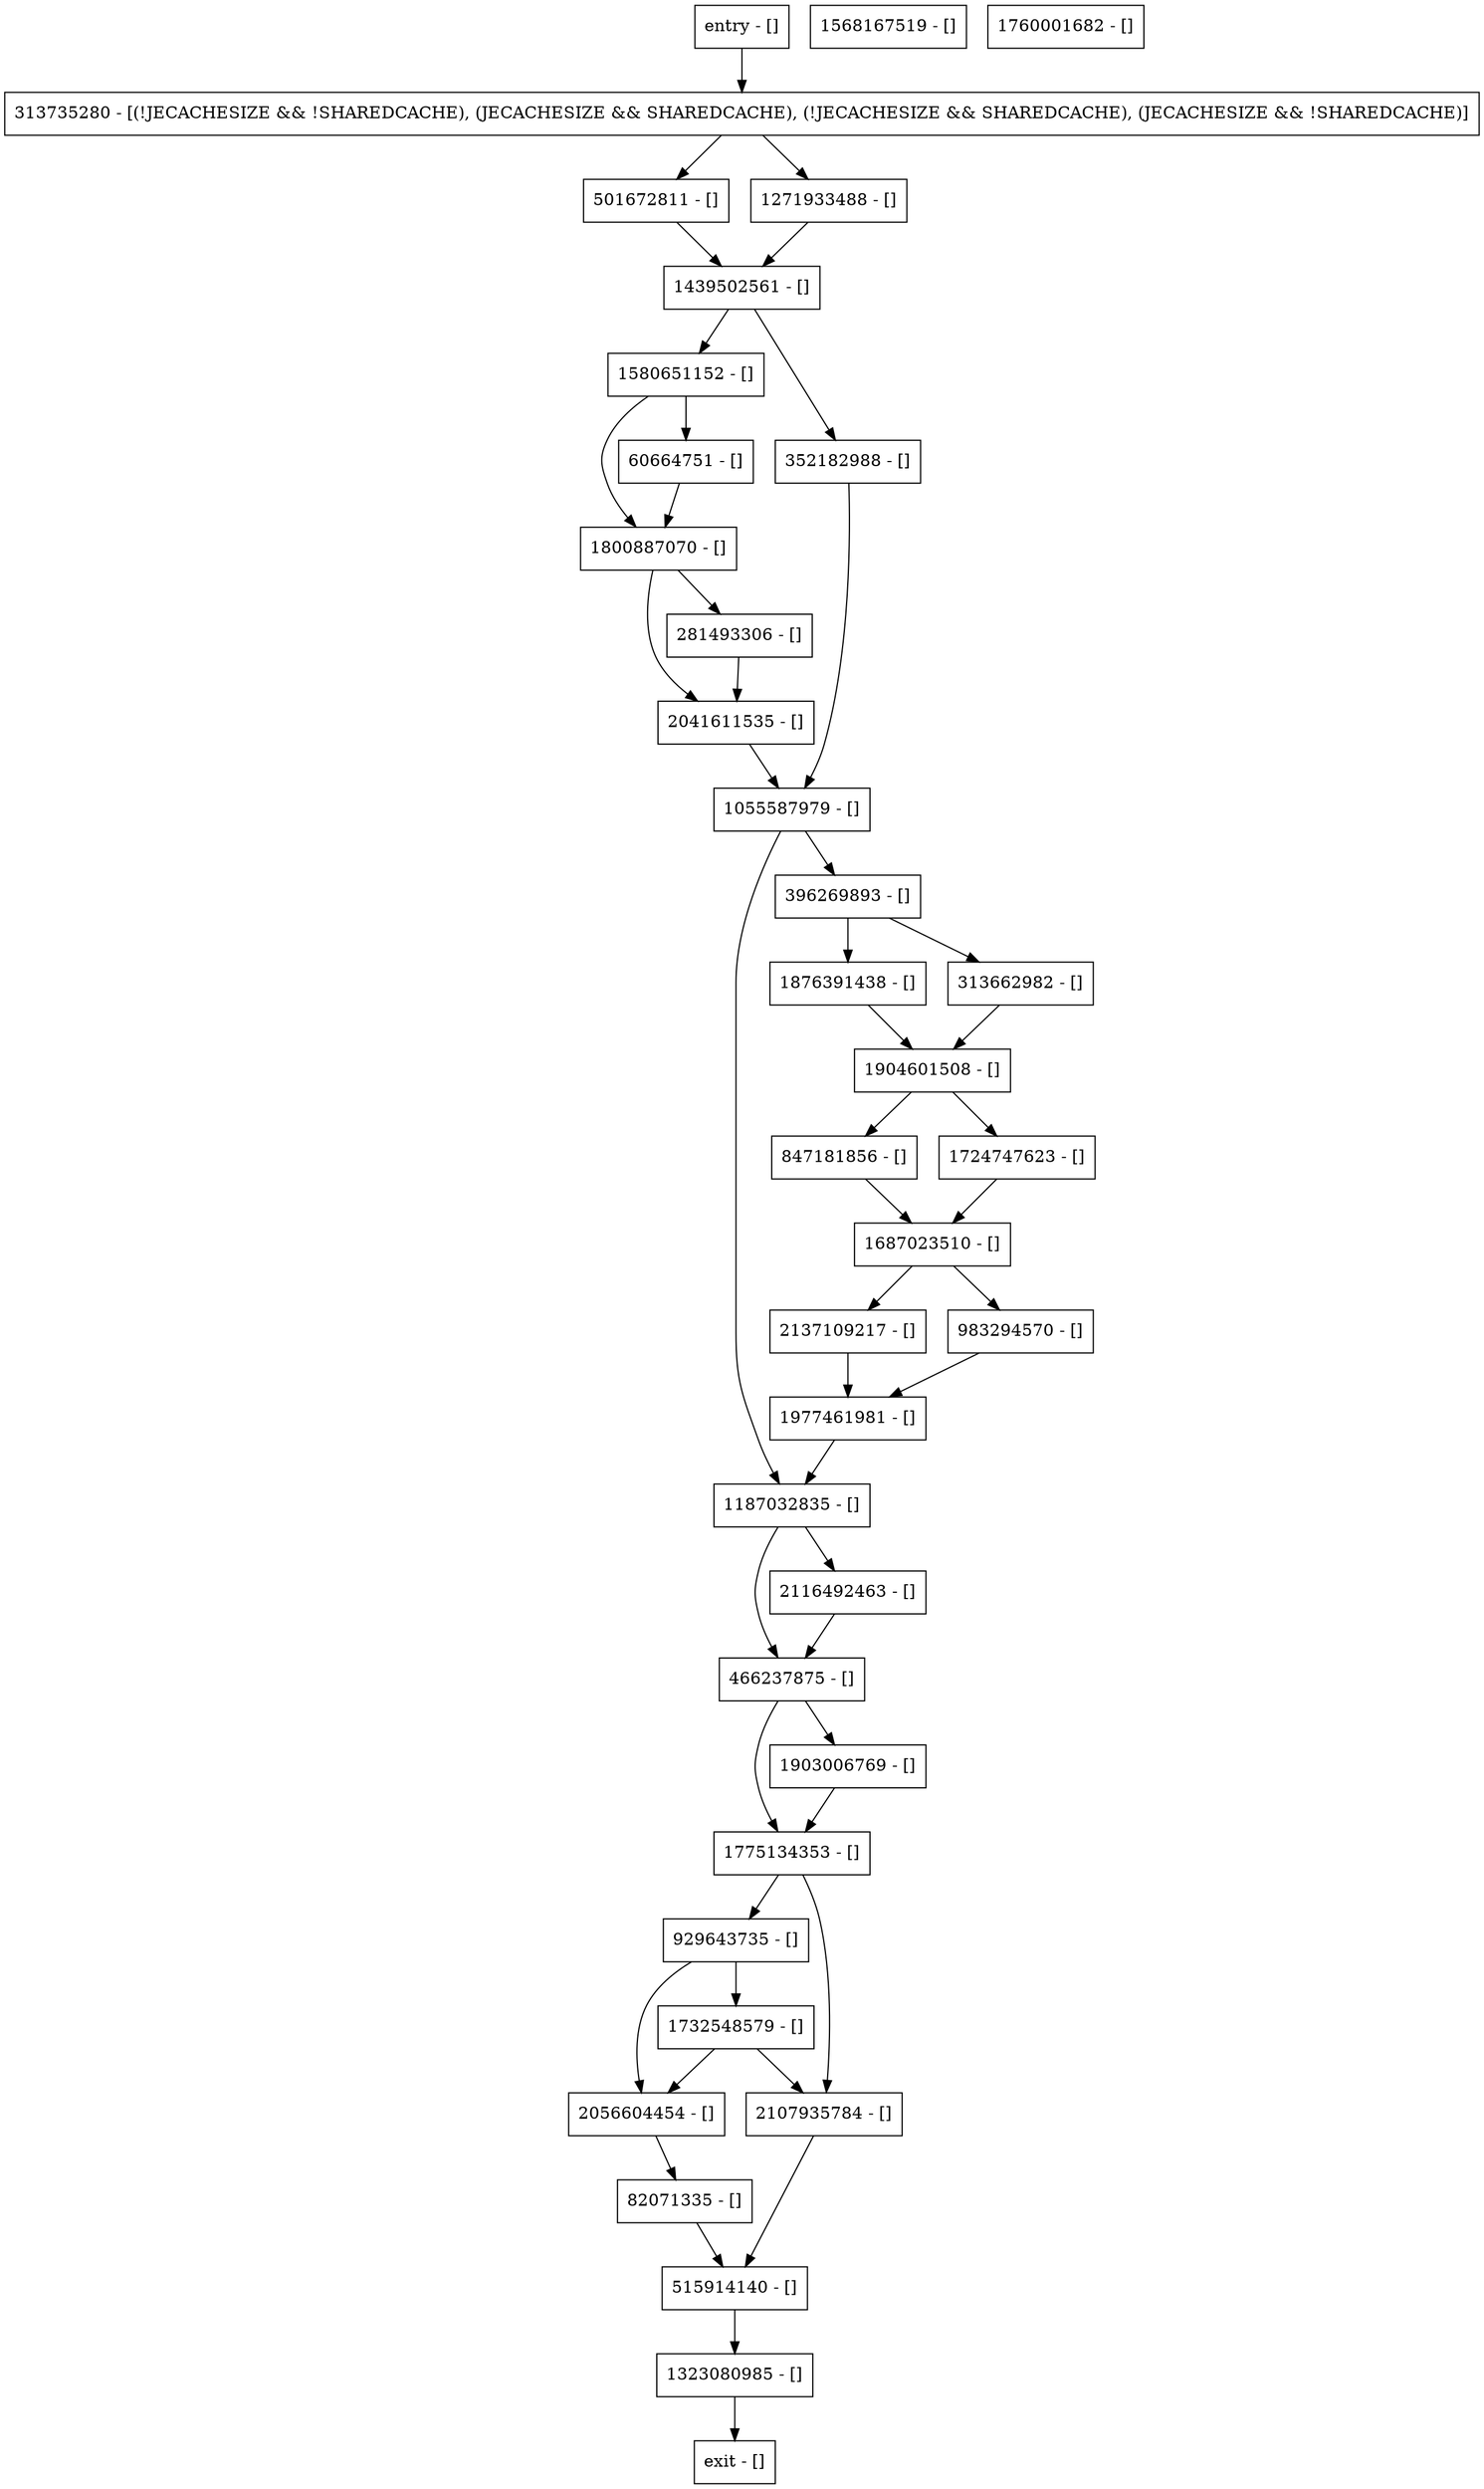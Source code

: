 digraph recover {
node [shape=record];
1977461981 [label="1977461981 - []"];
466237875 [label="466237875 - []"];
82071335 [label="82071335 - []"];
2056604454 [label="2056604454 - []"];
1876391438 [label="1876391438 - []"];
1687023510 [label="1687023510 - []"];
929643735 [label="929643735 - []"];
1775134353 [label="1775134353 - []"];
1580651152 [label="1580651152 - []"];
2041611535 [label="2041611535 - []"];
1568167519 [label="1568167519 - []"];
515914140 [label="515914140 - []"];
313662982 [label="313662982 - []"];
313735280 [label="313735280 - [(!JECACHESIZE && !SHAREDCACHE), (JECACHESIZE && SHAREDCACHE), (!JECACHESIZE && SHAREDCACHE), (JECACHESIZE && !SHAREDCACHE)]"];
847181856 [label="847181856 - []"];
2137109217 [label="2137109217 - []"];
1439502561 [label="1439502561 - []"];
501672811 [label="501672811 - []"];
1187032835 [label="1187032835 - []"];
1903006769 [label="1903006769 - []"];
1323080985 [label="1323080985 - []"];
1055587979 [label="1055587979 - []"];
1760001682 [label="1760001682 - []"];
entry [label="entry - []"];
exit [label="exit - []"];
1800887070 [label="1800887070 - []"];
2107935784 [label="2107935784 - []"];
396269893 [label="396269893 - []"];
1724747623 [label="1724747623 - []"];
60664751 [label="60664751 - []"];
1904601508 [label="1904601508 - []"];
2116492463 [label="2116492463 - []"];
352182988 [label="352182988 - []"];
281493306 [label="281493306 - []"];
1732548579 [label="1732548579 - []"];
1271933488 [label="1271933488 - []"];
983294570 [label="983294570 - []"];
entry;
exit;
1977461981 -> 1187032835;
466237875 -> 1775134353;
466237875 -> 1903006769;
82071335 -> 515914140;
2056604454 -> 82071335;
1876391438 -> 1904601508;
1687023510 -> 2137109217;
1687023510 -> 983294570;
929643735 -> 2056604454;
929643735 -> 1732548579;
1775134353 -> 929643735;
1775134353 -> 2107935784;
1580651152 -> 1800887070;
1580651152 -> 60664751;
2041611535 -> 1055587979;
515914140 -> 1323080985;
313662982 -> 1904601508;
313735280 -> 501672811;
313735280 -> 1271933488;
847181856 -> 1687023510;
2137109217 -> 1977461981;
1439502561 -> 1580651152;
1439502561 -> 352182988;
501672811 -> 1439502561;
1187032835 -> 466237875;
1187032835 -> 2116492463;
1903006769 -> 1775134353;
1323080985 -> exit;
1055587979 -> 1187032835;
1055587979 -> 396269893;
entry -> 313735280;
1800887070 -> 2041611535;
1800887070 -> 281493306;
2107935784 -> 515914140;
396269893 -> 313662982;
396269893 -> 1876391438;
1724747623 -> 1687023510;
60664751 -> 1800887070;
1904601508 -> 1724747623;
1904601508 -> 847181856;
2116492463 -> 466237875;
352182988 -> 1055587979;
281493306 -> 2041611535;
1732548579 -> 2107935784;
1732548579 -> 2056604454;
1271933488 -> 1439502561;
983294570 -> 1977461981;
}
